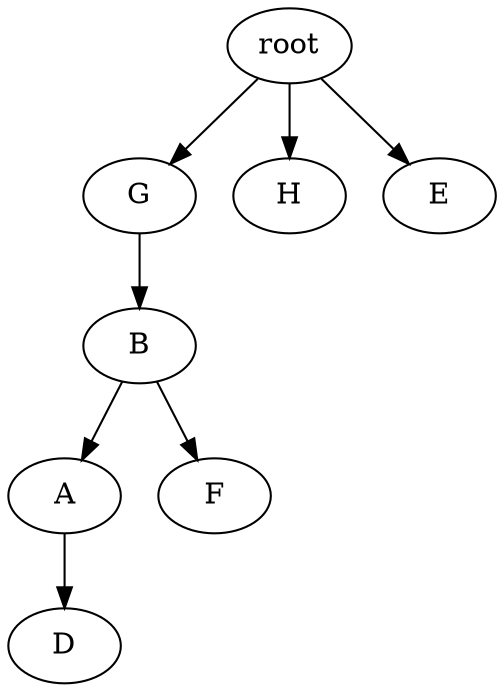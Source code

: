 strict digraph G {
	graph [name=G];
	0	[label=root];
	1	[label=G];
	0 -> 1;
	4	[label=H];
	0 -> 4;
	6	[label=E];
	0 -> 6;
	2	[label=B];
	1 -> 2;
	3	[label=A];
	2 -> 3;
	5	[label=F];
	2 -> 5;
	7	[label=D];
	3 -> 7;
}
